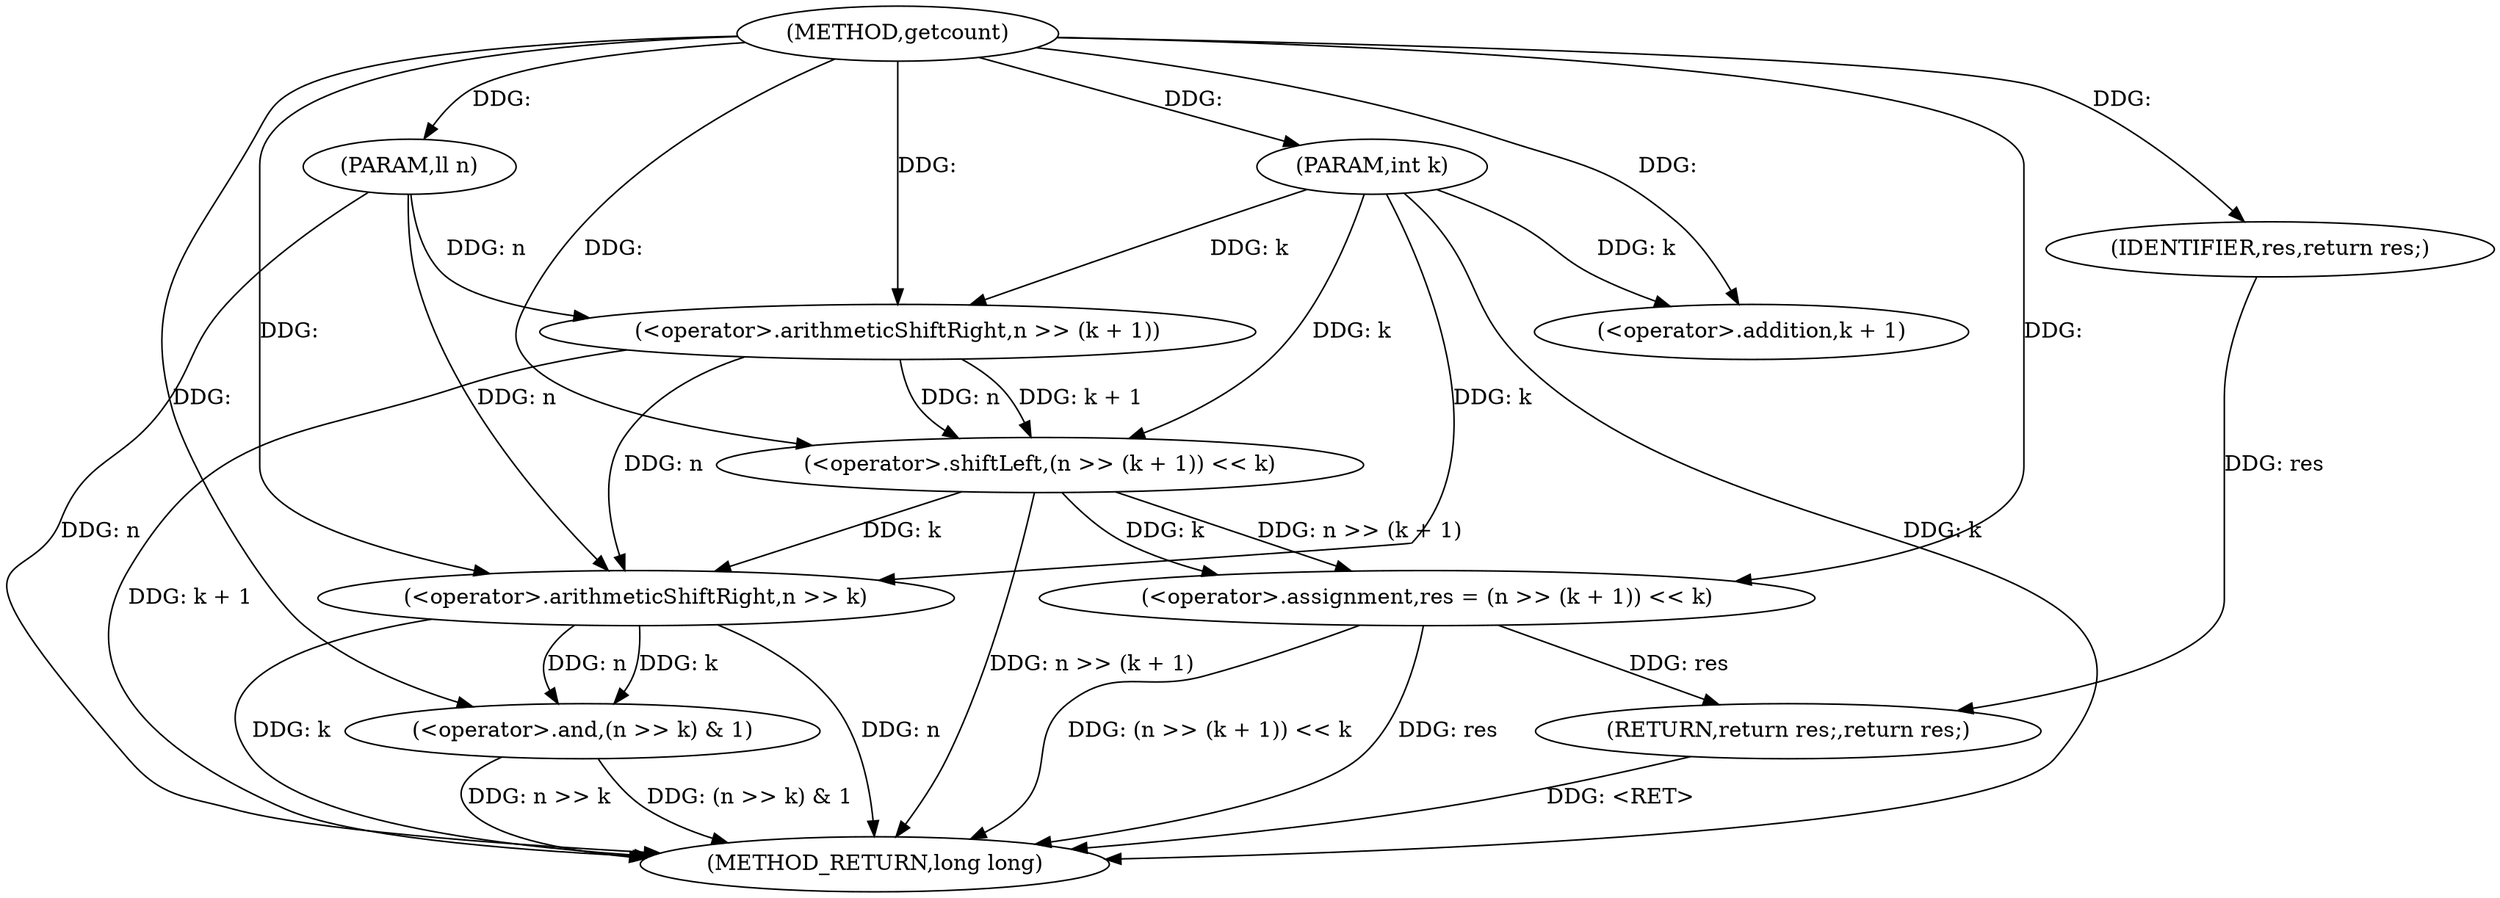 digraph "getcount" {  
"1000504" [label = "(METHOD,getcount)" ]
"1000526" [label = "(METHOD_RETURN,long long)" ]
"1000505" [label = "(PARAM,ll n)" ]
"1000506" [label = "(PARAM,int k)" ]
"1000509" [label = "(<operator>.assignment,res = (n >> (k + 1)) << k)" ]
"1000524" [label = "(RETURN,return res;,return res;)" ]
"1000519" [label = "(<operator>.and,(n >> k) & 1)" ]
"1000525" [label = "(IDENTIFIER,res,return res;)" ]
"1000511" [label = "(<operator>.shiftLeft,(n >> (k + 1)) << k)" ]
"1000512" [label = "(<operator>.arithmeticShiftRight,n >> (k + 1))" ]
"1000520" [label = "(<operator>.arithmeticShiftRight,n >> k)" ]
"1000514" [label = "(<operator>.addition,k + 1)" ]
  "1000505" -> "1000526"  [ label = "DDG: n"] 
  "1000506" -> "1000526"  [ label = "DDG: k"] 
  "1000509" -> "1000526"  [ label = "DDG: res"] 
  "1000512" -> "1000526"  [ label = "DDG: k + 1"] 
  "1000511" -> "1000526"  [ label = "DDG: n >> (k + 1)"] 
  "1000509" -> "1000526"  [ label = "DDG: (n >> (k + 1)) << k"] 
  "1000520" -> "1000526"  [ label = "DDG: n"] 
  "1000520" -> "1000526"  [ label = "DDG: k"] 
  "1000519" -> "1000526"  [ label = "DDG: n >> k"] 
  "1000519" -> "1000526"  [ label = "DDG: (n >> k) & 1"] 
  "1000524" -> "1000526"  [ label = "DDG: <RET>"] 
  "1000504" -> "1000505"  [ label = "DDG: "] 
  "1000504" -> "1000506"  [ label = "DDG: "] 
  "1000511" -> "1000509"  [ label = "DDG: n >> (k + 1)"] 
  "1000511" -> "1000509"  [ label = "DDG: k"] 
  "1000525" -> "1000524"  [ label = "DDG: res"] 
  "1000509" -> "1000524"  [ label = "DDG: res"] 
  "1000504" -> "1000509"  [ label = "DDG: "] 
  "1000504" -> "1000525"  [ label = "DDG: "] 
  "1000512" -> "1000511"  [ label = "DDG: n"] 
  "1000512" -> "1000511"  [ label = "DDG: k + 1"] 
  "1000506" -> "1000511"  [ label = "DDG: k"] 
  "1000504" -> "1000511"  [ label = "DDG: "] 
  "1000520" -> "1000519"  [ label = "DDG: k"] 
  "1000520" -> "1000519"  [ label = "DDG: n"] 
  "1000504" -> "1000519"  [ label = "DDG: "] 
  "1000505" -> "1000512"  [ label = "DDG: n"] 
  "1000504" -> "1000512"  [ label = "DDG: "] 
  "1000506" -> "1000512"  [ label = "DDG: k"] 
  "1000512" -> "1000520"  [ label = "DDG: n"] 
  "1000505" -> "1000520"  [ label = "DDG: n"] 
  "1000504" -> "1000520"  [ label = "DDG: "] 
  "1000511" -> "1000520"  [ label = "DDG: k"] 
  "1000506" -> "1000520"  [ label = "DDG: k"] 
  "1000506" -> "1000514"  [ label = "DDG: k"] 
  "1000504" -> "1000514"  [ label = "DDG: "] 
}

